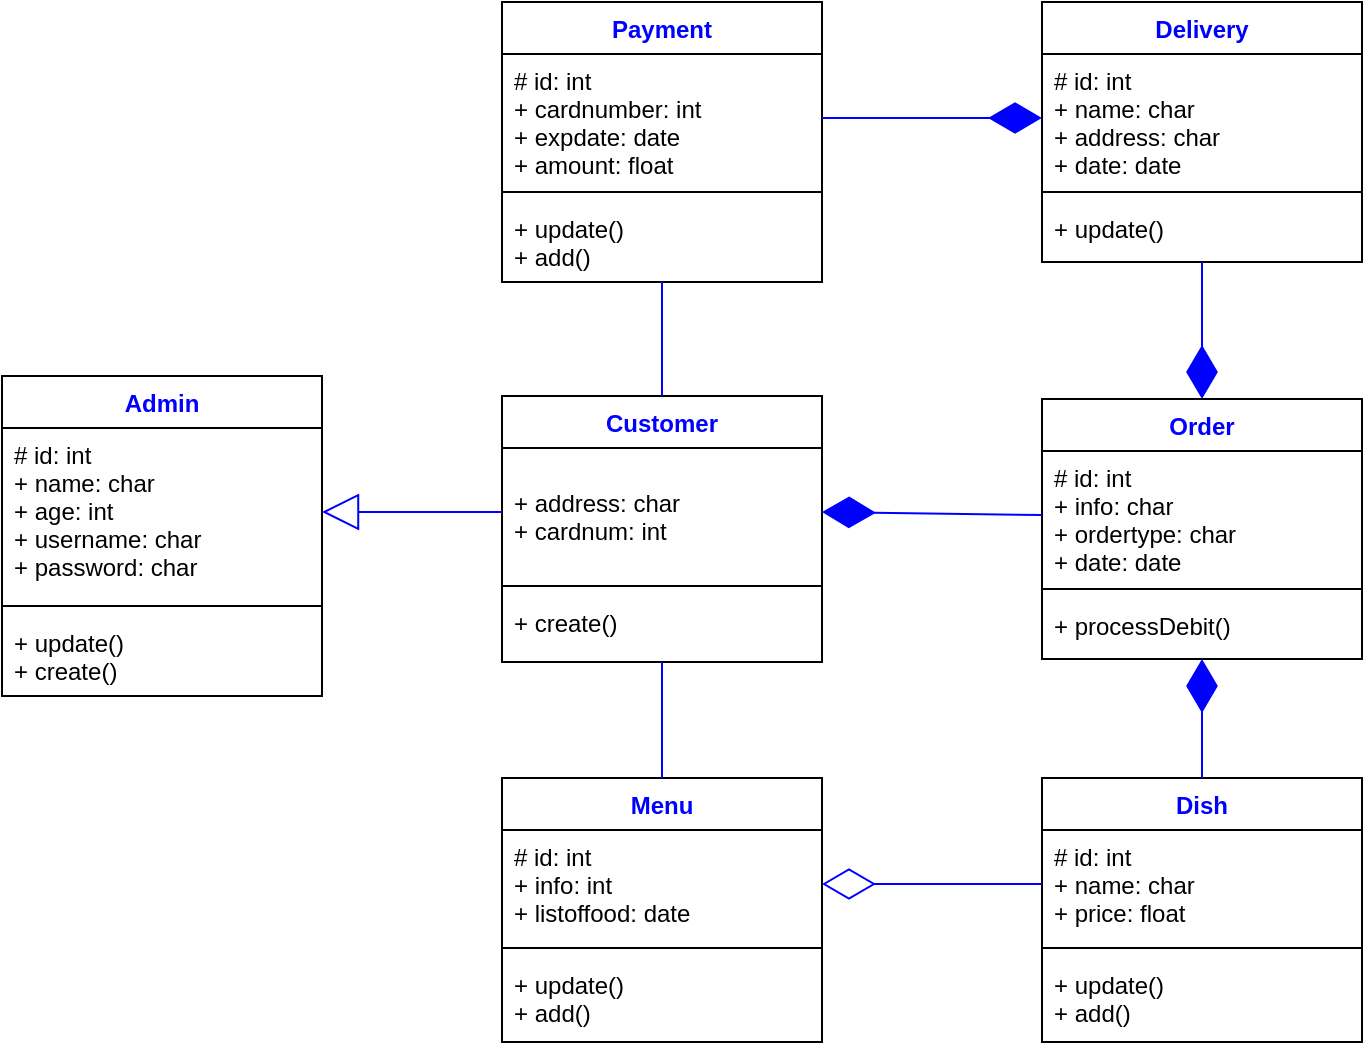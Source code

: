 <mxfile version="18.1.2" type="device"><diagram id="C5RBs43oDa-KdzZeNtuy" name="Page-1"><mxGraphModel dx="796" dy="493" grid="1" gridSize="10" guides="1" tooltips="1" connect="1" arrows="1" fold="1" page="1" pageScale="1" pageWidth="827" pageHeight="1169" math="0" shadow="0"><root><mxCell id="WIyWlLk6GJQsqaUBKTNV-0"/><mxCell id="WIyWlLk6GJQsqaUBKTNV-1" parent="WIyWlLk6GJQsqaUBKTNV-0"/><mxCell id="zkfFHV4jXpPFQw0GAbJ--0" value="Delivery" style="swimlane;fontStyle=1;align=center;verticalAlign=top;childLayout=stackLayout;horizontal=1;startSize=26;horizontalStack=0;resizeParent=1;resizeLast=0;collapsible=1;marginBottom=0;rounded=0;shadow=0;strokeWidth=1;fontColor=#0000FF;" parent="WIyWlLk6GJQsqaUBKTNV-1" vertex="1"><mxGeometry x="550" y="80" width="160" height="130" as="geometry"><mxRectangle x="230" y="140" width="160" height="26" as="alternateBounds"/></mxGeometry></mxCell><mxCell id="zkfFHV4jXpPFQw0GAbJ--1" value="# id: int&#10;+ name: char&#10;+ address: char&#10;+ date: date" style="text;align=left;verticalAlign=top;spacingLeft=4;spacingRight=4;overflow=hidden;rotatable=0;points=[[0,0.5],[1,0.5]];portConstraint=eastwest;" parent="zkfFHV4jXpPFQw0GAbJ--0" vertex="1"><mxGeometry y="26" width="160" height="64" as="geometry"/></mxCell><mxCell id="zkfFHV4jXpPFQw0GAbJ--4" value="" style="line;html=1;strokeWidth=1;align=left;verticalAlign=middle;spacingTop=-1;spacingLeft=3;spacingRight=3;rotatable=0;labelPosition=right;points=[];portConstraint=eastwest;" parent="zkfFHV4jXpPFQw0GAbJ--0" vertex="1"><mxGeometry y="90" width="160" height="10" as="geometry"/></mxCell><mxCell id="zkfFHV4jXpPFQw0GAbJ--5" value="+ update()" style="text;align=left;verticalAlign=top;spacingLeft=4;spacingRight=4;overflow=hidden;rotatable=0;points=[[0,0.5],[1,0.5]];portConstraint=eastwest;" parent="zkfFHV4jXpPFQw0GAbJ--0" vertex="1"><mxGeometry y="100" width="160" height="26" as="geometry"/></mxCell><mxCell id="kooX7WxxHK9Kbmz5UmQc-29" value="Payment" style="swimlane;fontStyle=1;align=center;verticalAlign=top;childLayout=stackLayout;horizontal=1;startSize=26;horizontalStack=0;resizeParent=1;resizeLast=0;collapsible=1;marginBottom=0;rounded=0;shadow=0;strokeWidth=1;fontColor=#0000FF;" vertex="1" parent="WIyWlLk6GJQsqaUBKTNV-1"><mxGeometry x="280" y="80" width="160" height="140" as="geometry"><mxRectangle x="230" y="140" width="160" height="26" as="alternateBounds"/></mxGeometry></mxCell><mxCell id="kooX7WxxHK9Kbmz5UmQc-30" value="# id: int&#10;+ cardnumber: int&#10;+ expdate: date&#10;+ amount: float" style="text;align=left;verticalAlign=top;spacingLeft=4;spacingRight=4;overflow=hidden;rotatable=0;points=[[0,0.5],[1,0.5]];portConstraint=eastwest;" vertex="1" parent="kooX7WxxHK9Kbmz5UmQc-29"><mxGeometry y="26" width="160" height="64" as="geometry"/></mxCell><mxCell id="kooX7WxxHK9Kbmz5UmQc-31" value="" style="line;html=1;strokeWidth=1;align=left;verticalAlign=middle;spacingTop=-1;spacingLeft=3;spacingRight=3;rotatable=0;labelPosition=right;points=[];portConstraint=eastwest;" vertex="1" parent="kooX7WxxHK9Kbmz5UmQc-29"><mxGeometry y="90" width="160" height="10" as="geometry"/></mxCell><mxCell id="kooX7WxxHK9Kbmz5UmQc-32" value="+ update()&#10;+ add()" style="text;align=left;verticalAlign=top;spacingLeft=4;spacingRight=4;overflow=hidden;rotatable=0;points=[[0,0.5],[1,0.5]];portConstraint=eastwest;" vertex="1" parent="kooX7WxxHK9Kbmz5UmQc-29"><mxGeometry y="100" width="160" height="40" as="geometry"/></mxCell><mxCell id="kooX7WxxHK9Kbmz5UmQc-33" value="Customer" style="swimlane;fontStyle=1;align=center;verticalAlign=top;childLayout=stackLayout;horizontal=1;startSize=26;horizontalStack=0;resizeParent=1;resizeLast=0;collapsible=1;marginBottom=0;rounded=0;shadow=0;strokeWidth=1;fontColor=#0000FF;" vertex="1" parent="WIyWlLk6GJQsqaUBKTNV-1"><mxGeometry x="280" y="277" width="160" height="133" as="geometry"><mxRectangle x="230" y="140" width="160" height="26" as="alternateBounds"/></mxGeometry></mxCell><mxCell id="kooX7WxxHK9Kbmz5UmQc-34" value="&#10;+ address: char&#10;+ cardnum: int" style="text;align=left;verticalAlign=top;spacingLeft=4;spacingRight=4;overflow=hidden;rotatable=0;points=[[0,0.5],[1,0.5]];portConstraint=eastwest;" vertex="1" parent="kooX7WxxHK9Kbmz5UmQc-33"><mxGeometry y="26" width="160" height="64" as="geometry"/></mxCell><mxCell id="kooX7WxxHK9Kbmz5UmQc-35" value="" style="line;html=1;strokeWidth=1;align=left;verticalAlign=middle;spacingTop=-1;spacingLeft=3;spacingRight=3;rotatable=0;labelPosition=right;points=[];portConstraint=eastwest;" vertex="1" parent="kooX7WxxHK9Kbmz5UmQc-33"><mxGeometry y="90" width="160" height="10" as="geometry"/></mxCell><mxCell id="kooX7WxxHK9Kbmz5UmQc-36" value="+ create()" style="text;align=left;verticalAlign=top;spacingLeft=4;spacingRight=4;overflow=hidden;rotatable=0;points=[[0,0.5],[1,0.5]];portConstraint=eastwest;" vertex="1" parent="kooX7WxxHK9Kbmz5UmQc-33"><mxGeometry y="100" width="160" height="26" as="geometry"/></mxCell><mxCell id="kooX7WxxHK9Kbmz5UmQc-37" value="Menu" style="swimlane;fontStyle=1;align=center;verticalAlign=top;childLayout=stackLayout;horizontal=1;startSize=26;horizontalStack=0;resizeParent=1;resizeLast=0;collapsible=1;marginBottom=0;rounded=0;shadow=0;strokeWidth=1;fontColor=#0000FF;" vertex="1" parent="WIyWlLk6GJQsqaUBKTNV-1"><mxGeometry x="280" y="468" width="160" height="132" as="geometry"><mxRectangle x="230" y="140" width="160" height="26" as="alternateBounds"/></mxGeometry></mxCell><mxCell id="kooX7WxxHK9Kbmz5UmQc-38" value="# id: int&#10;+ info: int&#10;+ listoffood: date" style="text;align=left;verticalAlign=top;spacingLeft=4;spacingRight=4;overflow=hidden;rotatable=0;points=[[0,0.5],[1,0.5]];portConstraint=eastwest;" vertex="1" parent="kooX7WxxHK9Kbmz5UmQc-37"><mxGeometry y="26" width="160" height="54" as="geometry"/></mxCell><mxCell id="kooX7WxxHK9Kbmz5UmQc-39" value="" style="line;html=1;strokeWidth=1;align=left;verticalAlign=middle;spacingTop=-1;spacingLeft=3;spacingRight=3;rotatable=0;labelPosition=right;points=[];portConstraint=eastwest;" vertex="1" parent="kooX7WxxHK9Kbmz5UmQc-37"><mxGeometry y="80" width="160" height="10" as="geometry"/></mxCell><mxCell id="kooX7WxxHK9Kbmz5UmQc-40" value="+ update()&#10;+ add()" style="text;align=left;verticalAlign=top;spacingLeft=4;spacingRight=4;overflow=hidden;rotatable=0;points=[[0,0.5],[1,0.5]];portConstraint=eastwest;" vertex="1" parent="kooX7WxxHK9Kbmz5UmQc-37"><mxGeometry y="90" width="160" height="40" as="geometry"/></mxCell><mxCell id="kooX7WxxHK9Kbmz5UmQc-41" value="Order" style="swimlane;fontStyle=1;align=center;verticalAlign=top;childLayout=stackLayout;horizontal=1;startSize=26;horizontalStack=0;resizeParent=1;resizeLast=0;collapsible=1;marginBottom=0;rounded=0;shadow=0;strokeWidth=1;fontColor=#0000FF;" vertex="1" parent="WIyWlLk6GJQsqaUBKTNV-1"><mxGeometry x="550" y="278.5" width="160" height="130" as="geometry"><mxRectangle x="230" y="140" width="160" height="26" as="alternateBounds"/></mxGeometry></mxCell><mxCell id="kooX7WxxHK9Kbmz5UmQc-42" value="# id: int&#10;+ info: char&#10;+ ordertype: char&#10;+ date: date" style="text;align=left;verticalAlign=top;spacingLeft=4;spacingRight=4;overflow=hidden;rotatable=0;points=[[0,0.5],[1,0.5]];portConstraint=eastwest;" vertex="1" parent="kooX7WxxHK9Kbmz5UmQc-41"><mxGeometry y="26" width="160" height="64" as="geometry"/></mxCell><mxCell id="kooX7WxxHK9Kbmz5UmQc-43" value="" style="line;html=1;strokeWidth=1;align=left;verticalAlign=middle;spacingTop=-1;spacingLeft=3;spacingRight=3;rotatable=0;labelPosition=right;points=[];portConstraint=eastwest;" vertex="1" parent="kooX7WxxHK9Kbmz5UmQc-41"><mxGeometry y="90" width="160" height="10" as="geometry"/></mxCell><mxCell id="kooX7WxxHK9Kbmz5UmQc-44" value="+ processDebit()" style="text;align=left;verticalAlign=top;spacingLeft=4;spacingRight=4;overflow=hidden;rotatable=0;points=[[0,0.5],[1,0.5]];portConstraint=eastwest;" vertex="1" parent="kooX7WxxHK9Kbmz5UmQc-41"><mxGeometry y="100" width="160" height="26" as="geometry"/></mxCell><mxCell id="kooX7WxxHK9Kbmz5UmQc-45" value="Dish" style="swimlane;fontStyle=1;align=center;verticalAlign=top;childLayout=stackLayout;horizontal=1;startSize=26;horizontalStack=0;resizeParent=1;resizeLast=0;collapsible=1;marginBottom=0;rounded=0;shadow=0;strokeWidth=1;fontColor=#0000FF;" vertex="1" parent="WIyWlLk6GJQsqaUBKTNV-1"><mxGeometry x="550" y="468" width="160" height="132" as="geometry"><mxRectangle x="230" y="140" width="160" height="26" as="alternateBounds"/></mxGeometry></mxCell><mxCell id="kooX7WxxHK9Kbmz5UmQc-46" value="# id: int&#10;+ name: char&#10;+ price: float" style="text;align=left;verticalAlign=top;spacingLeft=4;spacingRight=4;overflow=hidden;rotatable=0;points=[[0,0.5],[1,0.5]];portConstraint=eastwest;" vertex="1" parent="kooX7WxxHK9Kbmz5UmQc-45"><mxGeometry y="26" width="160" height="54" as="geometry"/></mxCell><mxCell id="kooX7WxxHK9Kbmz5UmQc-47" value="" style="line;html=1;strokeWidth=1;align=left;verticalAlign=middle;spacingTop=-1;spacingLeft=3;spacingRight=3;rotatable=0;labelPosition=right;points=[];portConstraint=eastwest;" vertex="1" parent="kooX7WxxHK9Kbmz5UmQc-45"><mxGeometry y="80" width="160" height="10" as="geometry"/></mxCell><mxCell id="kooX7WxxHK9Kbmz5UmQc-48" value="+ update()&#10;+ add()" style="text;align=left;verticalAlign=top;spacingLeft=4;spacingRight=4;overflow=hidden;rotatable=0;points=[[0,0.5],[1,0.5]];portConstraint=eastwest;" vertex="1" parent="kooX7WxxHK9Kbmz5UmQc-45"><mxGeometry y="90" width="160" height="40" as="geometry"/></mxCell><mxCell id="kooX7WxxHK9Kbmz5UmQc-49" value="Admin" style="swimlane;fontStyle=1;align=center;verticalAlign=top;childLayout=stackLayout;horizontal=1;startSize=26;horizontalStack=0;resizeParent=1;resizeLast=0;collapsible=1;marginBottom=0;rounded=0;shadow=0;strokeWidth=1;fontColor=#0000FF;" vertex="1" parent="WIyWlLk6GJQsqaUBKTNV-1"><mxGeometry x="30" y="267" width="160" height="160" as="geometry"><mxRectangle x="230" y="140" width="160" height="26" as="alternateBounds"/></mxGeometry></mxCell><mxCell id="kooX7WxxHK9Kbmz5UmQc-50" value="# id: int&#10;+ name: char&#10;+ age: int&#10;+ username: char&#10;+ password: char" style="text;align=left;verticalAlign=top;spacingLeft=4;spacingRight=4;overflow=hidden;rotatable=0;points=[[0,0.5],[1,0.5]];portConstraint=eastwest;" vertex="1" parent="kooX7WxxHK9Kbmz5UmQc-49"><mxGeometry y="26" width="160" height="84" as="geometry"/></mxCell><mxCell id="kooX7WxxHK9Kbmz5UmQc-51" value="" style="line;html=1;strokeWidth=1;align=left;verticalAlign=middle;spacingTop=-1;spacingLeft=3;spacingRight=3;rotatable=0;labelPosition=right;points=[];portConstraint=eastwest;" vertex="1" parent="kooX7WxxHK9Kbmz5UmQc-49"><mxGeometry y="110" width="160" height="10" as="geometry"/></mxCell><mxCell id="kooX7WxxHK9Kbmz5UmQc-52" value="+ update()&#10;+ create()" style="text;align=left;verticalAlign=top;spacingLeft=4;spacingRight=4;overflow=hidden;rotatable=0;points=[[0,0.5],[1,0.5]];portConstraint=eastwest;" vertex="1" parent="kooX7WxxHK9Kbmz5UmQc-49"><mxGeometry y="120" width="160" height="40" as="geometry"/></mxCell><mxCell id="kooX7WxxHK9Kbmz5UmQc-53" value="" style="endArrow=diamondThin;endFill=1;endSize=24;html=1;rounded=0;entryX=0.5;entryY=0;entryDx=0;entryDy=0;exitX=0.5;exitY=1;exitDx=0;exitDy=0;strokeColor=#0000FF;" edge="1" parent="WIyWlLk6GJQsqaUBKTNV-1" source="zkfFHV4jXpPFQw0GAbJ--0" target="kooX7WxxHK9Kbmz5UmQc-41"><mxGeometry width="160" relative="1" as="geometry"><mxPoint x="310" y="260" as="sourcePoint"/><mxPoint x="470" y="260" as="targetPoint"/></mxGeometry></mxCell><mxCell id="kooX7WxxHK9Kbmz5UmQc-54" value="" style="endArrow=diamondThin;endFill=1;endSize=24;html=1;rounded=0;exitX=0.5;exitY=0;exitDx=0;exitDy=0;entryX=0.5;entryY=1;entryDx=0;entryDy=0;strokeColor=#0000FF;" edge="1" parent="WIyWlLk6GJQsqaUBKTNV-1" source="kooX7WxxHK9Kbmz5UmQc-45" target="kooX7WxxHK9Kbmz5UmQc-41"><mxGeometry width="160" relative="1" as="geometry"><mxPoint x="310" y="260" as="sourcePoint"/><mxPoint x="470" y="260" as="targetPoint"/></mxGeometry></mxCell><mxCell id="kooX7WxxHK9Kbmz5UmQc-55" value="" style="endArrow=none;html=1;rounded=0;exitX=0.5;exitY=0;exitDx=0;exitDy=0;strokeColor=#0000FF;" edge="1" parent="WIyWlLk6GJQsqaUBKTNV-1" source="kooX7WxxHK9Kbmz5UmQc-33" target="kooX7WxxHK9Kbmz5UmQc-32"><mxGeometry width="50" height="50" relative="1" as="geometry"><mxPoint x="370" y="340" as="sourcePoint"/><mxPoint x="420" y="290" as="targetPoint"/></mxGeometry></mxCell><mxCell id="kooX7WxxHK9Kbmz5UmQc-56" value="" style="endArrow=none;html=1;rounded=0;entryX=0.5;entryY=1;entryDx=0;entryDy=0;exitX=0.5;exitY=0;exitDx=0;exitDy=0;strokeColor=#0000FF;" edge="1" parent="WIyWlLk6GJQsqaUBKTNV-1" source="kooX7WxxHK9Kbmz5UmQc-37" target="kooX7WxxHK9Kbmz5UmQc-33"><mxGeometry width="50" height="50" relative="1" as="geometry"><mxPoint x="370" y="340" as="sourcePoint"/><mxPoint x="420" y="290" as="targetPoint"/></mxGeometry></mxCell><mxCell id="kooX7WxxHK9Kbmz5UmQc-57" value="" style="endArrow=diamondThin;endFill=1;endSize=24;html=1;rounded=0;entryX=0;entryY=0.5;entryDx=0;entryDy=0;exitX=1;exitY=0.5;exitDx=0;exitDy=0;strokeColor=#0000FF;" edge="1" parent="WIyWlLk6GJQsqaUBKTNV-1" source="kooX7WxxHK9Kbmz5UmQc-30" target="zkfFHV4jXpPFQw0GAbJ--1"><mxGeometry width="160" relative="1" as="geometry"><mxPoint x="510" y="180" as="sourcePoint"/><mxPoint x="470" y="320" as="targetPoint"/></mxGeometry></mxCell><mxCell id="kooX7WxxHK9Kbmz5UmQc-58" value="" style="endArrow=diamondThin;endFill=1;endSize=24;html=1;rounded=0;entryX=1;entryY=0.5;entryDx=0;entryDy=0;exitX=0;exitY=0.5;exitDx=0;exitDy=0;strokeColor=#0000FF;" edge="1" parent="WIyWlLk6GJQsqaUBKTNV-1" source="kooX7WxxHK9Kbmz5UmQc-42" target="kooX7WxxHK9Kbmz5UmQc-34"><mxGeometry width="160" relative="1" as="geometry"><mxPoint x="500" y="370" as="sourcePoint"/><mxPoint x="460" y="320" as="targetPoint"/></mxGeometry></mxCell><mxCell id="kooX7WxxHK9Kbmz5UmQc-59" value="" style="endArrow=diamondThin;endFill=0;endSize=24;html=1;rounded=0;entryX=1;entryY=0.5;entryDx=0;entryDy=0;exitX=0;exitY=0.5;exitDx=0;exitDy=0;strokeColor=#0000FF;" edge="1" parent="WIyWlLk6GJQsqaUBKTNV-1" source="kooX7WxxHK9Kbmz5UmQc-46" target="kooX7WxxHK9Kbmz5UmQc-38"><mxGeometry width="160" relative="1" as="geometry"><mxPoint x="310" y="450" as="sourcePoint"/><mxPoint x="470" y="450" as="targetPoint"/></mxGeometry></mxCell><mxCell id="kooX7WxxHK9Kbmz5UmQc-60" value="" style="endArrow=block;endSize=16;endFill=0;html=1;rounded=0;entryX=1;entryY=0.5;entryDx=0;entryDy=0;exitX=0;exitY=0.5;exitDx=0;exitDy=0;strokeColor=#0000FF;" edge="1" parent="WIyWlLk6GJQsqaUBKTNV-1" source="kooX7WxxHK9Kbmz5UmQc-34" target="kooX7WxxHK9Kbmz5UmQc-50"><mxGeometry width="160" relative="1" as="geometry"><mxPoint x="310" y="330" as="sourcePoint"/><mxPoint x="470" y="330" as="targetPoint"/></mxGeometry></mxCell></root></mxGraphModel></diagram></mxfile>